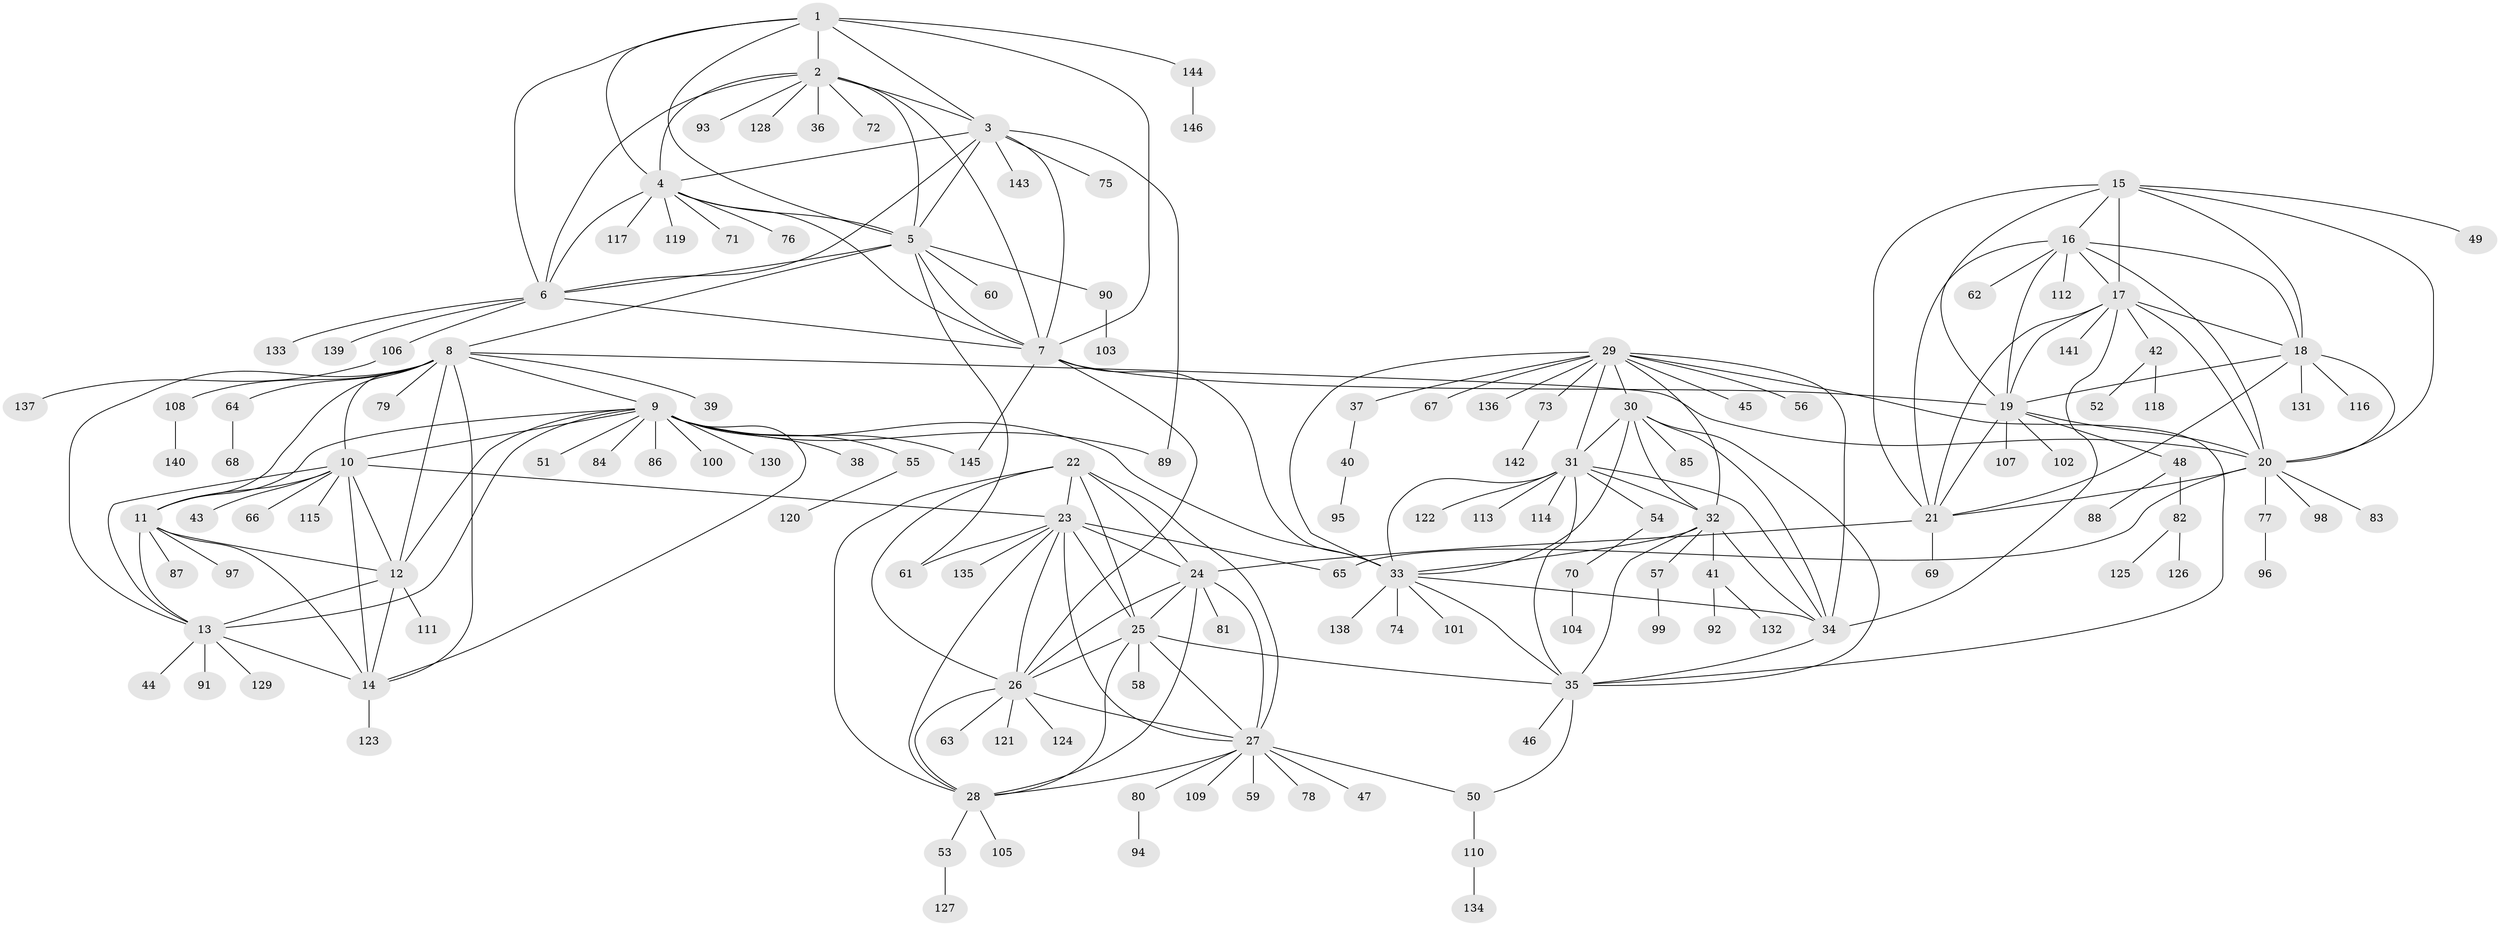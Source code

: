 // coarse degree distribution, {5: 0.023255813953488372, 3: 0.046511627906976744, 8: 0.06976744186046512, 4: 0.023255813953488372, 6: 0.023255813953488372, 1: 0.7441860465116279, 9: 0.06976744186046512}
// Generated by graph-tools (version 1.1) at 2025/58/03/04/25 21:58:54]
// undirected, 146 vertices, 231 edges
graph export_dot {
graph [start="1"]
  node [color=gray90,style=filled];
  1;
  2;
  3;
  4;
  5;
  6;
  7;
  8;
  9;
  10;
  11;
  12;
  13;
  14;
  15;
  16;
  17;
  18;
  19;
  20;
  21;
  22;
  23;
  24;
  25;
  26;
  27;
  28;
  29;
  30;
  31;
  32;
  33;
  34;
  35;
  36;
  37;
  38;
  39;
  40;
  41;
  42;
  43;
  44;
  45;
  46;
  47;
  48;
  49;
  50;
  51;
  52;
  53;
  54;
  55;
  56;
  57;
  58;
  59;
  60;
  61;
  62;
  63;
  64;
  65;
  66;
  67;
  68;
  69;
  70;
  71;
  72;
  73;
  74;
  75;
  76;
  77;
  78;
  79;
  80;
  81;
  82;
  83;
  84;
  85;
  86;
  87;
  88;
  89;
  90;
  91;
  92;
  93;
  94;
  95;
  96;
  97;
  98;
  99;
  100;
  101;
  102;
  103;
  104;
  105;
  106;
  107;
  108;
  109;
  110;
  111;
  112;
  113;
  114;
  115;
  116;
  117;
  118;
  119;
  120;
  121;
  122;
  123;
  124;
  125;
  126;
  127;
  128;
  129;
  130;
  131;
  132;
  133;
  134;
  135;
  136;
  137;
  138;
  139;
  140;
  141;
  142;
  143;
  144;
  145;
  146;
  1 -- 2;
  1 -- 3;
  1 -- 4;
  1 -- 5;
  1 -- 6;
  1 -- 7;
  1 -- 144;
  2 -- 3;
  2 -- 4;
  2 -- 5;
  2 -- 6;
  2 -- 7;
  2 -- 36;
  2 -- 72;
  2 -- 93;
  2 -- 128;
  3 -- 4;
  3 -- 5;
  3 -- 6;
  3 -- 7;
  3 -- 75;
  3 -- 89;
  3 -- 143;
  4 -- 5;
  4 -- 6;
  4 -- 7;
  4 -- 71;
  4 -- 76;
  4 -- 117;
  4 -- 119;
  5 -- 6;
  5 -- 7;
  5 -- 8;
  5 -- 60;
  5 -- 61;
  5 -- 90;
  6 -- 7;
  6 -- 106;
  6 -- 133;
  6 -- 139;
  7 -- 19;
  7 -- 26;
  7 -- 33;
  7 -- 145;
  8 -- 9;
  8 -- 10;
  8 -- 11;
  8 -- 12;
  8 -- 13;
  8 -- 14;
  8 -- 20;
  8 -- 39;
  8 -- 64;
  8 -- 79;
  8 -- 108;
  9 -- 10;
  9 -- 11;
  9 -- 12;
  9 -- 13;
  9 -- 14;
  9 -- 33;
  9 -- 38;
  9 -- 51;
  9 -- 55;
  9 -- 84;
  9 -- 86;
  9 -- 89;
  9 -- 100;
  9 -- 130;
  9 -- 145;
  10 -- 11;
  10 -- 12;
  10 -- 13;
  10 -- 14;
  10 -- 23;
  10 -- 43;
  10 -- 66;
  10 -- 115;
  11 -- 12;
  11 -- 13;
  11 -- 14;
  11 -- 87;
  11 -- 97;
  12 -- 13;
  12 -- 14;
  12 -- 111;
  13 -- 14;
  13 -- 44;
  13 -- 91;
  13 -- 129;
  14 -- 123;
  15 -- 16;
  15 -- 17;
  15 -- 18;
  15 -- 19;
  15 -- 20;
  15 -- 21;
  15 -- 49;
  16 -- 17;
  16 -- 18;
  16 -- 19;
  16 -- 20;
  16 -- 21;
  16 -- 62;
  16 -- 112;
  17 -- 18;
  17 -- 19;
  17 -- 20;
  17 -- 21;
  17 -- 34;
  17 -- 42;
  17 -- 141;
  18 -- 19;
  18 -- 20;
  18 -- 21;
  18 -- 116;
  18 -- 131;
  19 -- 20;
  19 -- 21;
  19 -- 48;
  19 -- 102;
  19 -- 107;
  20 -- 21;
  20 -- 65;
  20 -- 77;
  20 -- 83;
  20 -- 98;
  21 -- 24;
  21 -- 69;
  22 -- 23;
  22 -- 24;
  22 -- 25;
  22 -- 26;
  22 -- 27;
  22 -- 28;
  23 -- 24;
  23 -- 25;
  23 -- 26;
  23 -- 27;
  23 -- 28;
  23 -- 61;
  23 -- 65;
  23 -- 135;
  24 -- 25;
  24 -- 26;
  24 -- 27;
  24 -- 28;
  24 -- 81;
  25 -- 26;
  25 -- 27;
  25 -- 28;
  25 -- 35;
  25 -- 58;
  26 -- 27;
  26 -- 28;
  26 -- 63;
  26 -- 121;
  26 -- 124;
  27 -- 28;
  27 -- 47;
  27 -- 50;
  27 -- 59;
  27 -- 78;
  27 -- 80;
  27 -- 109;
  28 -- 53;
  28 -- 105;
  29 -- 30;
  29 -- 31;
  29 -- 32;
  29 -- 33;
  29 -- 34;
  29 -- 35;
  29 -- 37;
  29 -- 45;
  29 -- 56;
  29 -- 67;
  29 -- 73;
  29 -- 136;
  30 -- 31;
  30 -- 32;
  30 -- 33;
  30 -- 34;
  30 -- 35;
  30 -- 85;
  31 -- 32;
  31 -- 33;
  31 -- 34;
  31 -- 35;
  31 -- 54;
  31 -- 113;
  31 -- 114;
  31 -- 122;
  32 -- 33;
  32 -- 34;
  32 -- 35;
  32 -- 41;
  32 -- 57;
  33 -- 34;
  33 -- 35;
  33 -- 74;
  33 -- 101;
  33 -- 138;
  34 -- 35;
  35 -- 46;
  35 -- 50;
  37 -- 40;
  40 -- 95;
  41 -- 92;
  41 -- 132;
  42 -- 52;
  42 -- 118;
  48 -- 82;
  48 -- 88;
  50 -- 110;
  53 -- 127;
  54 -- 70;
  55 -- 120;
  57 -- 99;
  64 -- 68;
  70 -- 104;
  73 -- 142;
  77 -- 96;
  80 -- 94;
  82 -- 125;
  82 -- 126;
  90 -- 103;
  106 -- 137;
  108 -- 140;
  110 -- 134;
  144 -- 146;
}
